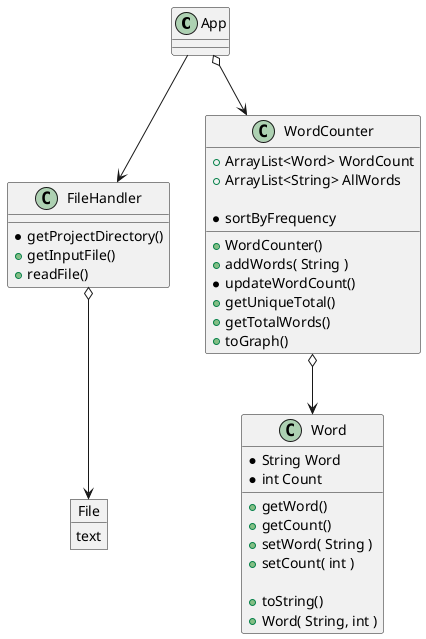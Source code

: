 @startuml
'https://plantuml.com/class-diagram

class App

object File{
    text
}

class FileHandler {
    *getProjectDirectory()
    +getInputFile()
    +readFile()
}

class Word {
    *String Word
    *int Count

    +getWord()
    +getCount()
    +setWord( String )
    +setCount( int )

    +toString()
    +Word( String, int )
}

class WordCounter {
    +ArrayList<Word> WordCount
    +ArrayList<String> AllWords

    +WordCounter()
    +addWords( String )
    *updateWordCount()
    *sortByFrequency
    +getUniqueTotal()
    +getTotalWords()
    +toGraph()
}

App --> FileHandler
FileHandler o--> File
App o--> WordCounter
WordCounter o--> Word
@enduml